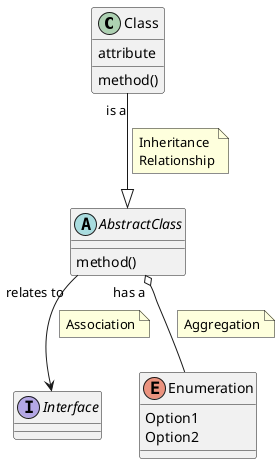 @startuml
class Class {
	attribute
	method()
}
abstract class AbstractClass {
	method()
}
interface Interface
enum Enumeration {
	Option1
	Option2
}

Class "is a" --|>  AbstractClass
note on link: Inheritance\nRelationship

AbstractClass "relates to" --> Interface
note on link: Association

AbstractClass "has a" o-- Enumeration
note on link: Aggregation
@enduml